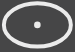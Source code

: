 <mxfile version="26.0.16">
  <diagram name="第 1 页" id="VX8x2q7U5yT6BQhmhuAg">
    <mxGraphModel dx="68" dy="43" grid="1" gridSize="3.937" guides="1" tooltips="1" connect="1" arrows="1" fold="1" page="1" pageScale="1" pageWidth="48" pageHeight="48" background="#464647" math="0" shadow="0">
      <root>
        <mxCell id="0" />
        <mxCell id="1" parent="0" />
        <mxCell id="kqCtoCzc44o2Xh97gpxj-1" value="" style="ellipse;whiteSpace=wrap;html=1;fillColor=none;strokeColor=#EBEBEB;strokeWidth=1.968;" parent="1" vertex="1">
          <mxGeometry x="3.94" y="3.61" width="33.49" height="21.68" as="geometry" />
        </mxCell>
        <mxCell id="kqCtoCzc44o2Xh97gpxj-3" value="" style="ellipse;whiteSpace=wrap;html=1;aspect=fixed;fillColor=#EBEBEB;strokeColor=none;" parent="1" vertex="1">
          <mxGeometry x="19.04" y="12.8" width="3.29" height="3.29" as="geometry" />
        </mxCell>
      </root>
    </mxGraphModel>
  </diagram>
</mxfile>
